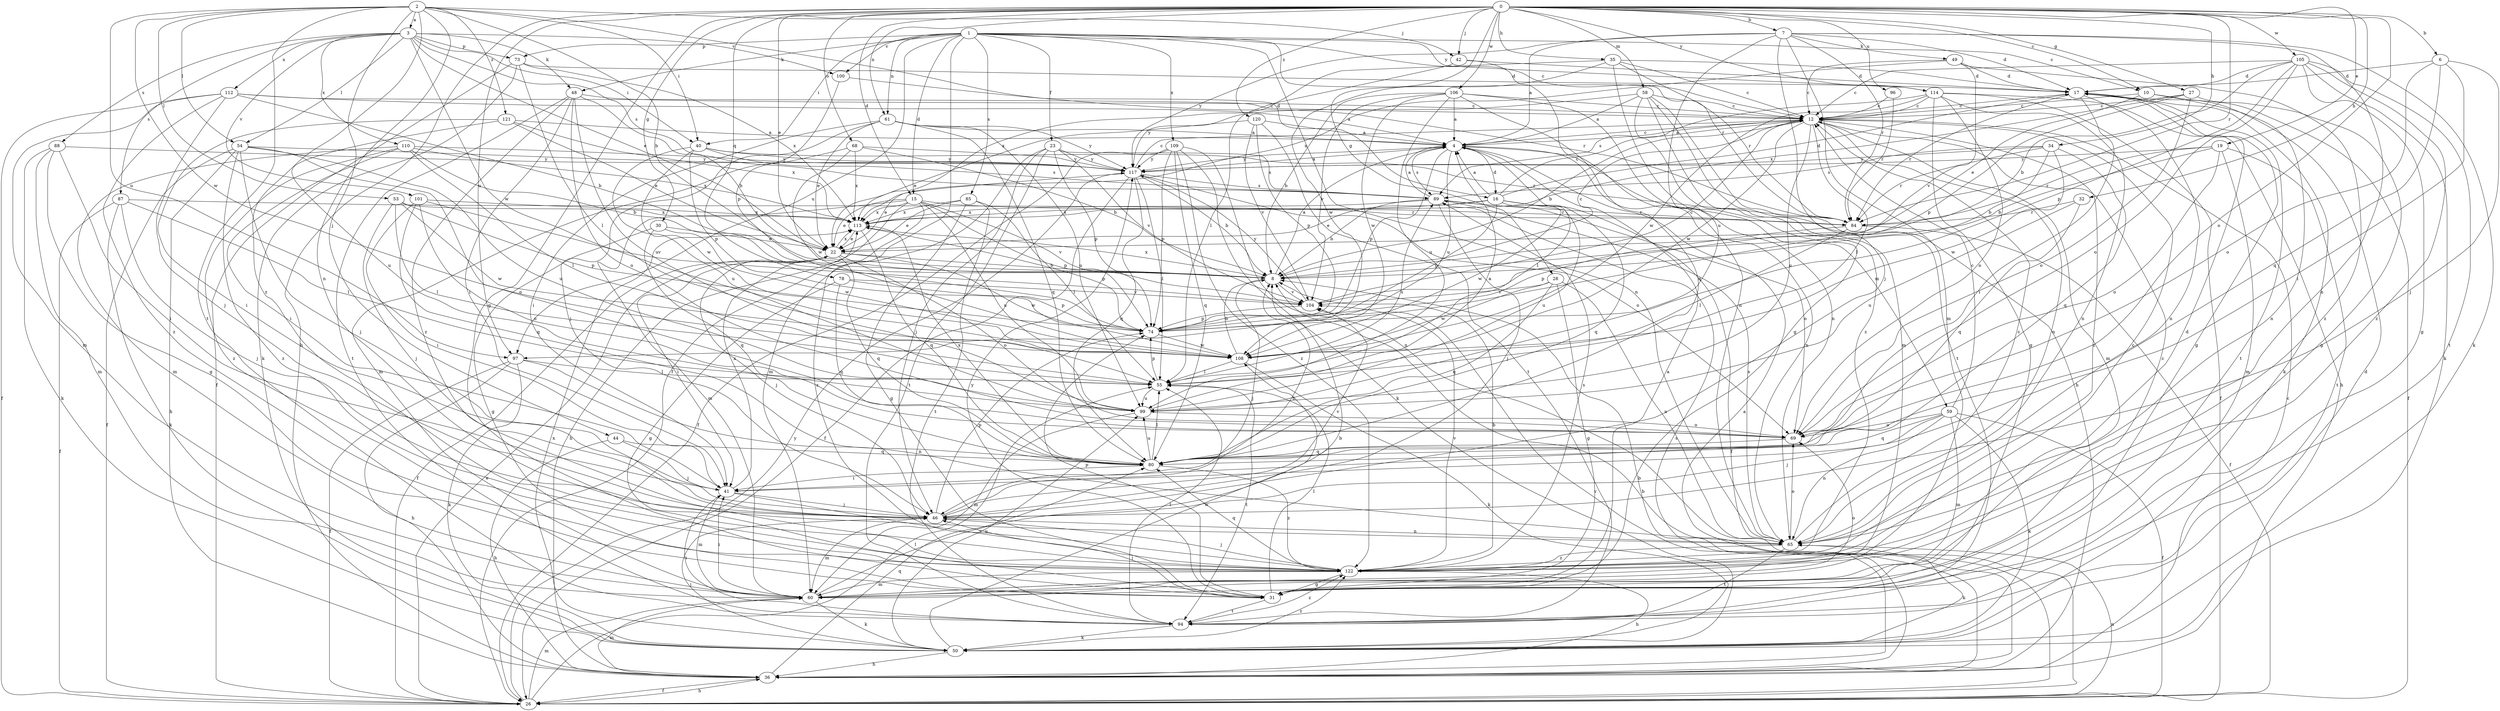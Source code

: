 strict digraph  {
0;
1;
2;
3;
4;
6;
7;
8;
10;
12;
15;
16;
17;
19;
22;
23;
26;
27;
28;
30;
31;
32;
34;
35;
36;
40;
41;
42;
44;
46;
48;
49;
50;
53;
54;
55;
58;
59;
60;
61;
65;
68;
69;
73;
74;
78;
80;
84;
85;
87;
88;
89;
94;
96;
97;
99;
100;
101;
104;
105;
106;
108;
109;
110;
112;
113;
114;
117;
120;
121;
122;
0 -> 6  [label=b];
0 -> 7  [label=b];
0 -> 10  [label=c];
0 -> 15  [label=d];
0 -> 19  [label=e];
0 -> 22  [label=e];
0 -> 27  [label=g];
0 -> 28  [label=g];
0 -> 30  [label=g];
0 -> 31  [label=g];
0 -> 32  [label=h];
0 -> 34  [label=h];
0 -> 35  [label=h];
0 -> 36  [label=h];
0 -> 42  [label=j];
0 -> 58  [label=m];
0 -> 61  [label=n];
0 -> 68  [label=o];
0 -> 69  [label=o];
0 -> 78  [label=q];
0 -> 84  [label=r];
0 -> 96  [label=u];
0 -> 97  [label=u];
0 -> 105  [label=w];
0 -> 106  [label=w];
0 -> 114  [label=y];
0 -> 120  [label=z];
1 -> 10  [label=c];
1 -> 12  [label=c];
1 -> 15  [label=d];
1 -> 23  [label=f];
1 -> 26  [label=f];
1 -> 40  [label=i];
1 -> 48  [label=k];
1 -> 61  [label=n];
1 -> 65  [label=n];
1 -> 73  [label=p];
1 -> 84  [label=r];
1 -> 85  [label=s];
1 -> 97  [label=u];
1 -> 100  [label=v];
1 -> 109  [label=x];
1 -> 114  [label=y];
2 -> 3  [label=a];
2 -> 8  [label=b];
2 -> 16  [label=d];
2 -> 40  [label=i];
2 -> 42  [label=j];
2 -> 44  [label=j];
2 -> 53  [label=l];
2 -> 54  [label=l];
2 -> 65  [label=n];
2 -> 94  [label=t];
2 -> 97  [label=u];
2 -> 108  [label=w];
2 -> 121  [label=z];
2 -> 122  [label=z];
3 -> 22  [label=e];
3 -> 40  [label=i];
3 -> 48  [label=k];
3 -> 54  [label=l];
3 -> 73  [label=p];
3 -> 87  [label=s];
3 -> 88  [label=s];
3 -> 89  [label=s];
3 -> 100  [label=v];
3 -> 101  [label=v];
3 -> 108  [label=w];
3 -> 110  [label=x];
3 -> 112  [label=x];
4 -> 12  [label=c];
4 -> 16  [label=d];
4 -> 55  [label=l];
4 -> 59  [label=m];
4 -> 65  [label=n];
4 -> 74  [label=p];
4 -> 89  [label=s];
4 -> 97  [label=u];
4 -> 117  [label=y];
6 -> 17  [label=d];
6 -> 41  [label=i];
6 -> 46  [label=j];
6 -> 69  [label=o];
6 -> 80  [label=q];
7 -> 4  [label=a];
7 -> 17  [label=d];
7 -> 46  [label=j];
7 -> 49  [label=k];
7 -> 50  [label=k];
7 -> 60  [label=m];
7 -> 65  [label=n];
7 -> 84  [label=r];
7 -> 99  [label=u];
7 -> 117  [label=y];
8 -> 4  [label=a];
8 -> 12  [label=c];
8 -> 46  [label=j];
8 -> 104  [label=v];
8 -> 113  [label=x];
10 -> 12  [label=c];
10 -> 22  [label=e];
10 -> 26  [label=f];
10 -> 65  [label=n];
12 -> 4  [label=a];
12 -> 8  [label=b];
12 -> 55  [label=l];
12 -> 60  [label=m];
12 -> 65  [label=n];
12 -> 99  [label=u];
12 -> 108  [label=w];
12 -> 122  [label=z];
15 -> 22  [label=e];
15 -> 36  [label=h];
15 -> 60  [label=m];
15 -> 74  [label=p];
15 -> 84  [label=r];
15 -> 99  [label=u];
15 -> 104  [label=v];
15 -> 113  [label=x];
15 -> 122  [label=z];
16 -> 4  [label=a];
16 -> 12  [label=c];
16 -> 17  [label=d];
16 -> 22  [label=e];
16 -> 26  [label=f];
16 -> 74  [label=p];
16 -> 80  [label=q];
16 -> 99  [label=u];
16 -> 108  [label=w];
16 -> 113  [label=x];
17 -> 12  [label=c];
17 -> 31  [label=g];
17 -> 41  [label=i];
17 -> 50  [label=k];
17 -> 65  [label=n];
17 -> 84  [label=r];
17 -> 94  [label=t];
19 -> 8  [label=b];
19 -> 60  [label=m];
19 -> 69  [label=o];
19 -> 84  [label=r];
19 -> 94  [label=t];
19 -> 117  [label=y];
22 -> 8  [label=b];
22 -> 26  [label=f];
22 -> 41  [label=i];
22 -> 46  [label=j];
22 -> 69  [label=o];
22 -> 80  [label=q];
22 -> 108  [label=w];
22 -> 113  [label=x];
23 -> 46  [label=j];
23 -> 60  [label=m];
23 -> 74  [label=p];
23 -> 89  [label=s];
23 -> 94  [label=t];
23 -> 104  [label=v];
23 -> 117  [label=y];
26 -> 8  [label=b];
26 -> 22  [label=e];
26 -> 36  [label=h];
26 -> 55  [label=l];
26 -> 60  [label=m];
26 -> 65  [label=n];
26 -> 117  [label=y];
27 -> 12  [label=c];
27 -> 31  [label=g];
27 -> 69  [label=o];
27 -> 74  [label=p];
27 -> 113  [label=x];
28 -> 31  [label=g];
28 -> 65  [label=n];
28 -> 80  [label=q];
28 -> 104  [label=v];
28 -> 108  [label=w];
30 -> 22  [label=e];
30 -> 31  [label=g];
30 -> 80  [label=q];
30 -> 108  [label=w];
31 -> 4  [label=a];
31 -> 12  [label=c];
31 -> 46  [label=j];
31 -> 55  [label=l];
31 -> 74  [label=p];
31 -> 94  [label=t];
31 -> 117  [label=y];
32 -> 80  [label=q];
32 -> 84  [label=r];
32 -> 99  [label=u];
34 -> 8  [label=b];
34 -> 80  [label=q];
34 -> 84  [label=r];
34 -> 89  [label=s];
34 -> 108  [label=w];
34 -> 117  [label=y];
35 -> 12  [label=c];
35 -> 17  [label=d];
35 -> 31  [label=g];
35 -> 84  [label=r];
35 -> 108  [label=w];
35 -> 113  [label=x];
36 -> 4  [label=a];
36 -> 8  [label=b];
36 -> 12  [label=c];
36 -> 26  [label=f];
36 -> 60  [label=m];
36 -> 80  [label=q];
36 -> 89  [label=s];
36 -> 104  [label=v];
40 -> 74  [label=p];
40 -> 84  [label=r];
40 -> 89  [label=s];
40 -> 99  [label=u];
40 -> 108  [label=w];
40 -> 117  [label=y];
41 -> 46  [label=j];
41 -> 60  [label=m];
41 -> 113  [label=x];
41 -> 122  [label=z];
42 -> 17  [label=d];
42 -> 55  [label=l];
42 -> 65  [label=n];
44 -> 36  [label=h];
44 -> 46  [label=j];
44 -> 80  [label=q];
46 -> 8  [label=b];
46 -> 60  [label=m];
46 -> 65  [label=n];
46 -> 74  [label=p];
46 -> 104  [label=v];
48 -> 8  [label=b];
48 -> 12  [label=c];
48 -> 41  [label=i];
48 -> 69  [label=o];
48 -> 94  [label=t];
48 -> 99  [label=u];
48 -> 122  [label=z];
49 -> 12  [label=c];
49 -> 17  [label=d];
49 -> 104  [label=v];
49 -> 113  [label=x];
49 -> 122  [label=z];
50 -> 17  [label=d];
50 -> 36  [label=h];
50 -> 46  [label=j];
50 -> 99  [label=u];
50 -> 108  [label=w];
50 -> 113  [label=x];
50 -> 122  [label=z];
53 -> 46  [label=j];
53 -> 55  [label=l];
53 -> 74  [label=p];
53 -> 108  [label=w];
53 -> 113  [label=x];
54 -> 26  [label=f];
54 -> 36  [label=h];
54 -> 46  [label=j];
54 -> 69  [label=o];
54 -> 99  [label=u];
54 -> 117  [label=y];
54 -> 122  [label=z];
55 -> 74  [label=p];
55 -> 89  [label=s];
55 -> 94  [label=t];
55 -> 99  [label=u];
58 -> 4  [label=a];
58 -> 12  [label=c];
58 -> 36  [label=h];
58 -> 60  [label=m];
58 -> 94  [label=t];
58 -> 117  [label=y];
58 -> 122  [label=z];
59 -> 12  [label=c];
59 -> 26  [label=f];
59 -> 46  [label=j];
59 -> 50  [label=k];
59 -> 60  [label=m];
59 -> 65  [label=n];
59 -> 69  [label=o];
59 -> 80  [label=q];
60 -> 8  [label=b];
60 -> 41  [label=i];
60 -> 50  [label=k];
60 -> 69  [label=o];
61 -> 4  [label=a];
61 -> 22  [label=e];
61 -> 41  [label=i];
61 -> 46  [label=j];
61 -> 80  [label=q];
61 -> 99  [label=u];
61 -> 117  [label=y];
65 -> 12  [label=c];
65 -> 50  [label=k];
65 -> 69  [label=o];
65 -> 89  [label=s];
65 -> 94  [label=t];
65 -> 122  [label=z];
68 -> 8  [label=b];
68 -> 60  [label=m];
68 -> 108  [label=w];
68 -> 113  [label=x];
68 -> 117  [label=y];
69 -> 80  [label=q];
73 -> 17  [label=d];
73 -> 26  [label=f];
73 -> 50  [label=k];
73 -> 55  [label=l];
73 -> 113  [label=x];
74 -> 108  [label=w];
78 -> 31  [label=g];
78 -> 74  [label=p];
78 -> 80  [label=q];
78 -> 104  [label=v];
80 -> 41  [label=i];
80 -> 55  [label=l];
80 -> 99  [label=u];
80 -> 113  [label=x];
80 -> 122  [label=z];
84 -> 26  [label=f];
84 -> 55  [label=l];
84 -> 74  [label=p];
85 -> 22  [label=e];
85 -> 31  [label=g];
85 -> 55  [label=l];
85 -> 94  [label=t];
85 -> 113  [label=x];
87 -> 26  [label=f];
87 -> 46  [label=j];
87 -> 50  [label=k];
87 -> 55  [label=l];
87 -> 84  [label=r];
88 -> 31  [label=g];
88 -> 41  [label=i];
88 -> 50  [label=k];
88 -> 60  [label=m];
88 -> 117  [label=y];
89 -> 4  [label=a];
89 -> 8  [label=b];
89 -> 46  [label=j];
89 -> 69  [label=o];
89 -> 84  [label=r];
89 -> 113  [label=x];
94 -> 41  [label=i];
94 -> 50  [label=k];
94 -> 55  [label=l];
94 -> 122  [label=z];
96 -> 12  [label=c];
96 -> 84  [label=r];
97 -> 26  [label=f];
97 -> 36  [label=h];
97 -> 50  [label=k];
97 -> 55  [label=l];
97 -> 65  [label=n];
99 -> 4  [label=a];
99 -> 60  [label=m];
99 -> 69  [label=o];
100 -> 74  [label=p];
100 -> 84  [label=r];
101 -> 41  [label=i];
101 -> 69  [label=o];
101 -> 80  [label=q];
101 -> 104  [label=v];
101 -> 113  [label=x];
104 -> 12  [label=c];
104 -> 74  [label=p];
104 -> 117  [label=y];
105 -> 8  [label=b];
105 -> 12  [label=c];
105 -> 17  [label=d];
105 -> 31  [label=g];
105 -> 50  [label=k];
105 -> 69  [label=o];
105 -> 74  [label=p];
105 -> 94  [label=t];
105 -> 122  [label=z];
106 -> 4  [label=a];
106 -> 8  [label=b];
106 -> 12  [label=c];
106 -> 65  [label=n];
106 -> 80  [label=q];
106 -> 99  [label=u];
106 -> 104  [label=v];
106 -> 108  [label=w];
108 -> 8  [label=b];
108 -> 50  [label=k];
108 -> 55  [label=l];
109 -> 26  [label=f];
109 -> 50  [label=k];
109 -> 65  [label=n];
109 -> 74  [label=p];
109 -> 80  [label=q];
109 -> 117  [label=y];
109 -> 122  [label=z];
110 -> 8  [label=b];
110 -> 41  [label=i];
110 -> 55  [label=l];
110 -> 60  [label=m];
110 -> 113  [label=x];
110 -> 117  [label=y];
110 -> 122  [label=z];
112 -> 4  [label=a];
112 -> 8  [label=b];
112 -> 12  [label=c];
112 -> 26  [label=f];
112 -> 46  [label=j];
112 -> 60  [label=m];
112 -> 122  [label=z];
113 -> 22  [label=e];
113 -> 74  [label=p];
113 -> 80  [label=q];
114 -> 12  [label=c];
114 -> 26  [label=f];
114 -> 31  [label=g];
114 -> 36  [label=h];
114 -> 65  [label=n];
114 -> 69  [label=o];
114 -> 89  [label=s];
114 -> 108  [label=w];
117 -> 4  [label=a];
117 -> 8  [label=b];
117 -> 12  [label=c];
117 -> 22  [label=e];
117 -> 26  [label=f];
117 -> 55  [label=l];
117 -> 69  [label=o];
117 -> 80  [label=q];
117 -> 89  [label=s];
120 -> 4  [label=a];
120 -> 22  [label=e];
120 -> 74  [label=p];
120 -> 94  [label=t];
120 -> 104  [label=v];
121 -> 4  [label=a];
121 -> 22  [label=e];
121 -> 41  [label=i];
121 -> 99  [label=u];
121 -> 113  [label=x];
122 -> 8  [label=b];
122 -> 12  [label=c];
122 -> 17  [label=d];
122 -> 31  [label=g];
122 -> 36  [label=h];
122 -> 46  [label=j];
122 -> 60  [label=m];
122 -> 80  [label=q];
122 -> 89  [label=s];
122 -> 104  [label=v];
}
